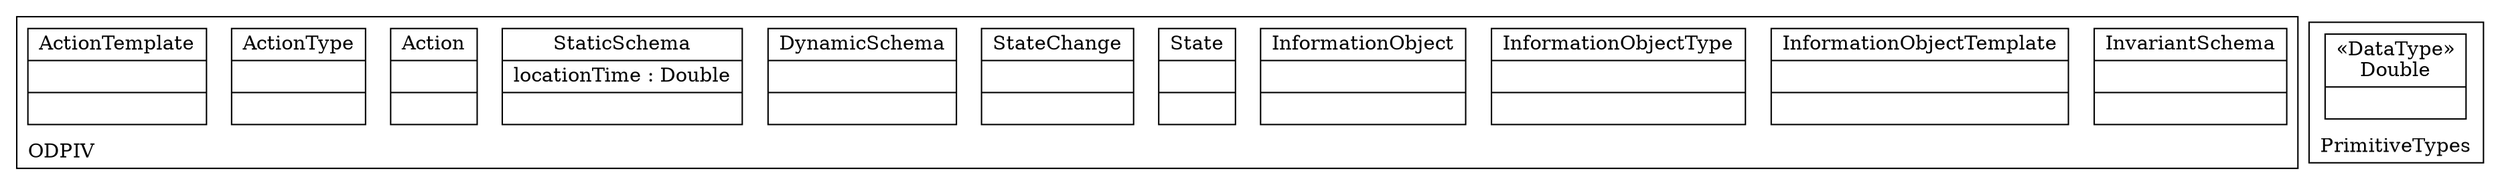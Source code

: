 digraph "KM3 Model in DOT" {
graph[rankdir=BT,labeljust=l,labelloc=t,nodeSep=0.75,compound=true];
 subgraph "cluster_ODPIV"{
labelloc=t
color=black
label=ODPIV
 node[shape=record];
InvariantSchema[label="{InvariantSchema| | }"]
;
 node[shape=record];
InformationObjectTemplate[label="{InformationObjectTemplate| | }"]
;
 node[shape=record];
InformationObjectType[label="{InformationObjectType| | }"]
;
 node[shape=record];
InformationObject[label="{InformationObject| | }"]
;
 node[shape=record];
State[label="{State| | }"]
;
 node[shape=record];
StateChange[label="{StateChange| | }"]
;
 node[shape=record];
DynamicSchema[label="{DynamicSchema| | }"]
;
 node[shape=record];
StaticSchema[label="{StaticSchema|locationTime : Double| }"]
;
 node[shape=record];
Action[label="{Action| | }"]
;
 node[shape=record];
ActionType[label="{ActionType| | }"]
;
 node[shape=record];
ActionTemplate[label="{ActionTemplate| | }"]
;

} subgraph "cluster_PrimitiveTypes"{
labelloc=t
color=black
label=PrimitiveTypes
 node[shape=record];
Double[label="{&#171;DataType&#187;\nDouble|}"]
;

}
}